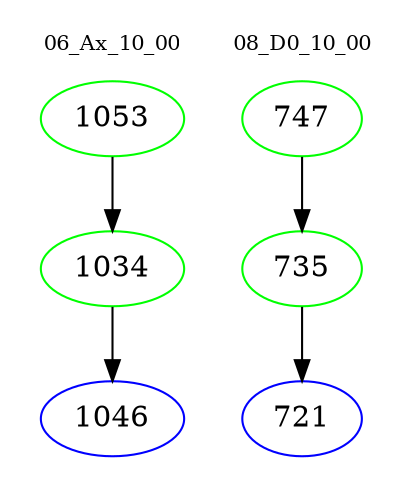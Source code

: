 digraph{
subgraph cluster_0 {
color = white
label = "06_Ax_10_00";
fontsize=10;
T0_1053 [label="1053", color="green"]
T0_1053 -> T0_1034 [color="black"]
T0_1034 [label="1034", color="green"]
T0_1034 -> T0_1046 [color="black"]
T0_1046 [label="1046", color="blue"]
}
subgraph cluster_1 {
color = white
label = "08_D0_10_00";
fontsize=10;
T1_747 [label="747", color="green"]
T1_747 -> T1_735 [color="black"]
T1_735 [label="735", color="green"]
T1_735 -> T1_721 [color="black"]
T1_721 [label="721", color="blue"]
}
}
